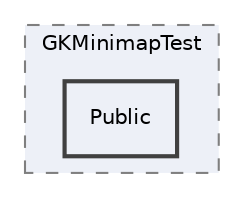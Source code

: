 digraph "Source/GKMinimapTest/Public"
{
 // LATEX_PDF_SIZE
  edge [fontname="Helvetica",fontsize="10",labelfontname="Helvetica",labelfontsize="10"];
  node [fontname="Helvetica",fontsize="10",shape=record];
  compound=true
  subgraph clusterdir_a46fb9c84b231ea8a1ee7716c9d74eb7 {
    graph [ bgcolor="#edf0f7", pencolor="grey50", style="filled,dashed,", label="GKMinimapTest", fontname="Helvetica", fontsize="10", URL="dir_a46fb9c84b231ea8a1ee7716c9d74eb7.html"]
  dir_1e84c8cba76c2e24b430330345d9a055 [shape=box, label="Public", style="filled,bold,", fillcolor="#edf0f7", color="grey25", URL="dir_1e84c8cba76c2e24b430330345d9a055.html"];
  }
}
